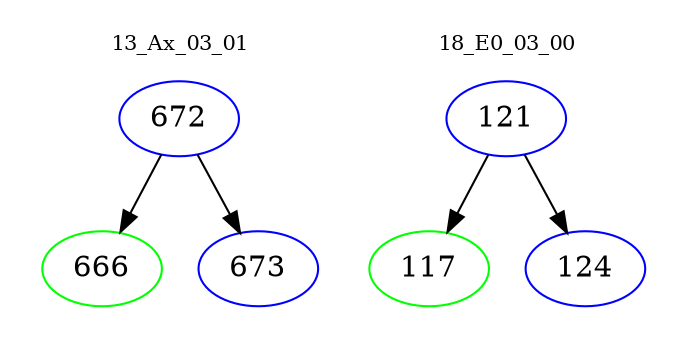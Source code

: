 digraph{
subgraph cluster_0 {
color = white
label = "13_Ax_03_01";
fontsize=10;
T0_672 [label="672", color="blue"]
T0_672 -> T0_666 [color="black"]
T0_666 [label="666", color="green"]
T0_672 -> T0_673 [color="black"]
T0_673 [label="673", color="blue"]
}
subgraph cluster_1 {
color = white
label = "18_E0_03_00";
fontsize=10;
T1_121 [label="121", color="blue"]
T1_121 -> T1_117 [color="black"]
T1_117 [label="117", color="green"]
T1_121 -> T1_124 [color="black"]
T1_124 [label="124", color="blue"]
}
}
